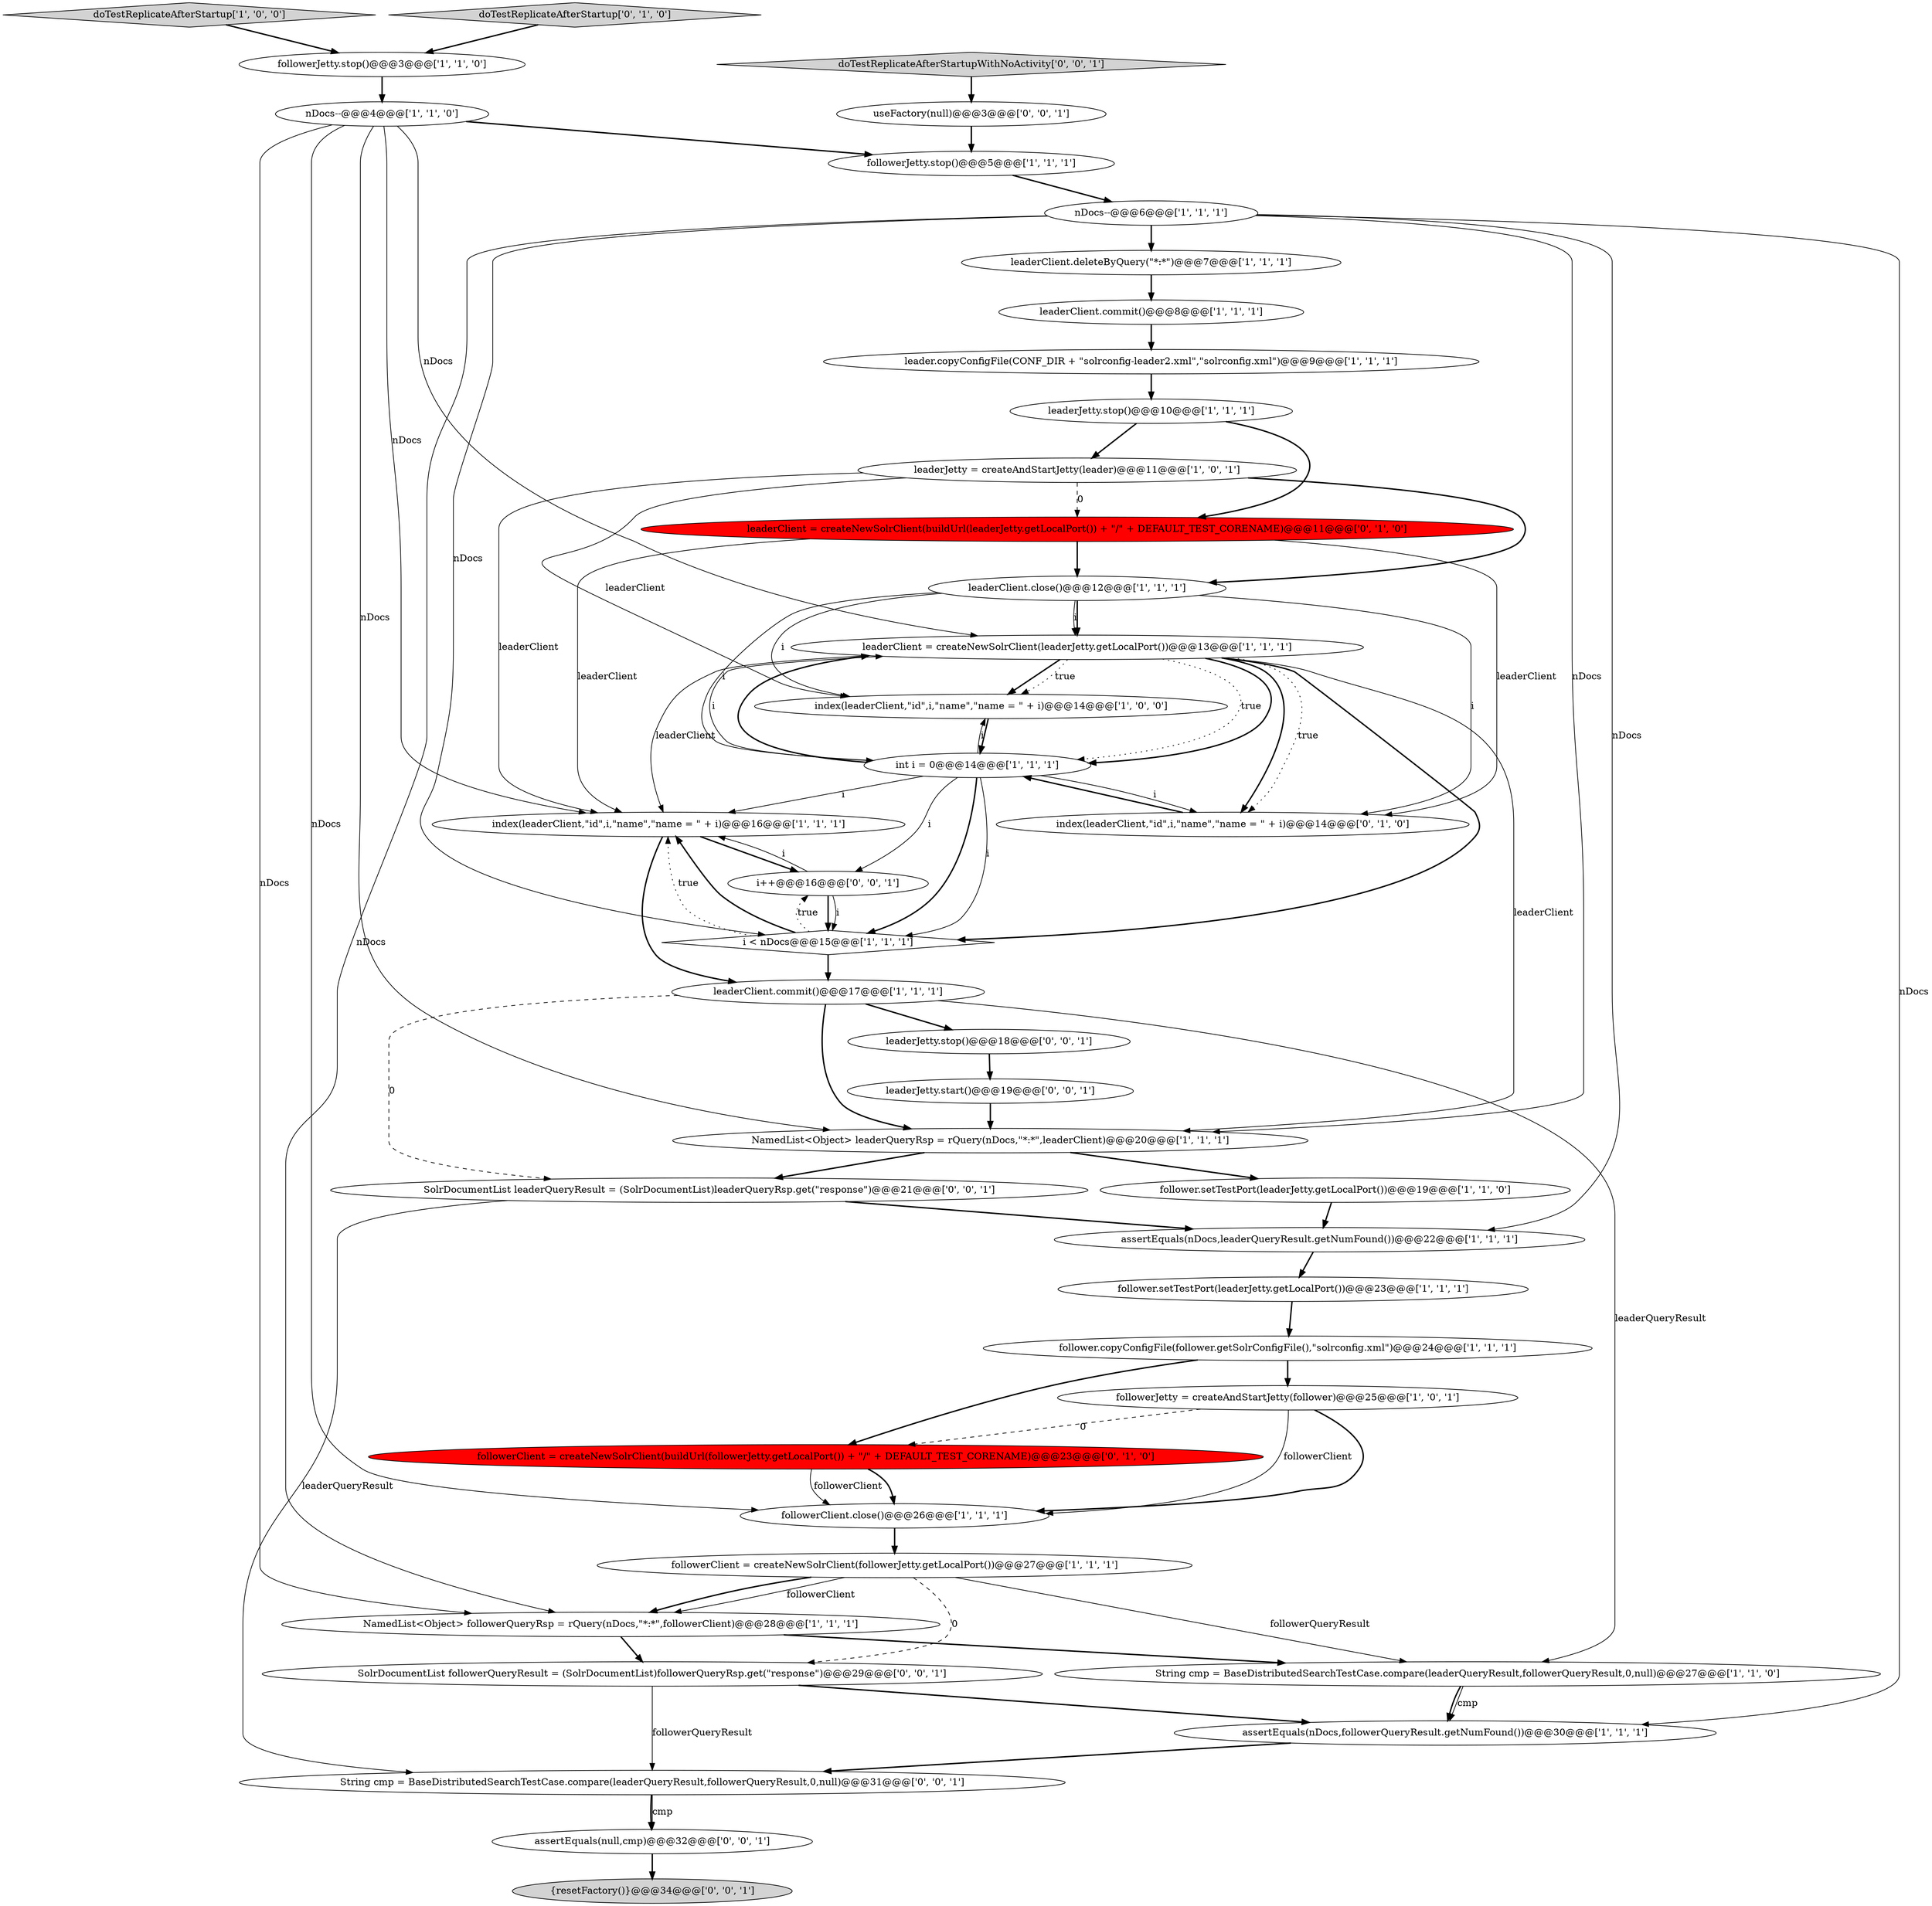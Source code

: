 digraph {
22 [style = filled, label = "leaderClient.close()@@@12@@@['1', '1', '1']", fillcolor = white, shape = ellipse image = "AAA0AAABBB1BBB"];
25 [style = filled, label = "followerClient.close()@@@26@@@['1', '1', '1']", fillcolor = white, shape = ellipse image = "AAA0AAABBB1BBB"];
19 [style = filled, label = "leaderClient.commit()@@@8@@@['1', '1', '1']", fillcolor = white, shape = ellipse image = "AAA0AAABBB1BBB"];
37 [style = filled, label = "{resetFactory()}@@@34@@@['0', '0', '1']", fillcolor = lightgray, shape = ellipse image = "AAA0AAABBB3BBB"];
18 [style = filled, label = "leader.copyConfigFile(CONF_DIR + \"solrconfig-leader2.xml\",\"solrconfig.xml\")@@@9@@@['1', '1', '1']", fillcolor = white, shape = ellipse image = "AAA0AAABBB1BBB"];
34 [style = filled, label = "leaderJetty.stop()@@@18@@@['0', '0', '1']", fillcolor = white, shape = ellipse image = "AAA0AAABBB3BBB"];
13 [style = filled, label = "nDocs--@@@6@@@['1', '1', '1']", fillcolor = white, shape = ellipse image = "AAA0AAABBB1BBB"];
14 [style = filled, label = "followerClient = createNewSolrClient(followerJetty.getLocalPort())@@@27@@@['1', '1', '1']", fillcolor = white, shape = ellipse image = "AAA0AAABBB1BBB"];
24 [style = filled, label = "leaderClient = createNewSolrClient(leaderJetty.getLocalPort())@@@13@@@['1', '1', '1']", fillcolor = white, shape = ellipse image = "AAA0AAABBB1BBB"];
20 [style = filled, label = "leaderJetty.stop()@@@10@@@['1', '1', '1']", fillcolor = white, shape = ellipse image = "AAA0AAABBB1BBB"];
4 [style = filled, label = "doTestReplicateAfterStartup['1', '0', '0']", fillcolor = lightgray, shape = diamond image = "AAA0AAABBB1BBB"];
39 [style = filled, label = "assertEquals(null,cmp)@@@32@@@['0', '0', '1']", fillcolor = white, shape = ellipse image = "AAA0AAABBB3BBB"];
2 [style = filled, label = "index(leaderClient,\"id\",i,\"name\",\"name = \" + i)@@@16@@@['1', '1', '1']", fillcolor = white, shape = ellipse image = "AAA0AAABBB1BBB"];
10 [style = filled, label = "leaderJetty = createAndStartJetty(leader)@@@11@@@['1', '0', '1']", fillcolor = white, shape = ellipse image = "AAA0AAABBB1BBB"];
23 [style = filled, label = "leaderClient.deleteByQuery(\"*:*\")@@@7@@@['1', '1', '1']", fillcolor = white, shape = ellipse image = "AAA0AAABBB1BBB"];
8 [style = filled, label = "assertEquals(nDocs,followerQueryResult.getNumFound())@@@30@@@['1', '1', '1']", fillcolor = white, shape = ellipse image = "AAA0AAABBB1BBB"];
27 [style = filled, label = "follower.setTestPort(leaderJetty.getLocalPort())@@@23@@@['1', '1', '1']", fillcolor = white, shape = ellipse image = "AAA0AAABBB1BBB"];
12 [style = filled, label = "String cmp = BaseDistributedSearchTestCase.compare(leaderQueryResult,followerQueryResult,0,null)@@@27@@@['1', '1', '0']", fillcolor = white, shape = ellipse image = "AAA0AAABBB1BBB"];
31 [style = filled, label = "doTestReplicateAfterStartup['0', '1', '0']", fillcolor = lightgray, shape = diamond image = "AAA0AAABBB2BBB"];
5 [style = filled, label = "follower.copyConfigFile(follower.getSolrConfigFile(),\"solrconfig.xml\")@@@24@@@['1', '1', '1']", fillcolor = white, shape = ellipse image = "AAA0AAABBB1BBB"];
28 [style = filled, label = "leaderClient = createNewSolrClient(buildUrl(leaderJetty.getLocalPort()) + \"/\" + DEFAULT_TEST_CORENAME)@@@11@@@['0', '1', '0']", fillcolor = red, shape = ellipse image = "AAA1AAABBB2BBB"];
33 [style = filled, label = "doTestReplicateAfterStartupWithNoActivity['0', '0', '1']", fillcolor = lightgray, shape = diamond image = "AAA0AAABBB3BBB"];
9 [style = filled, label = "followerJetty.stop()@@@3@@@['1', '1', '0']", fillcolor = white, shape = ellipse image = "AAA0AAABBB1BBB"];
11 [style = filled, label = "follower.setTestPort(leaderJetty.getLocalPort())@@@19@@@['1', '1', '0']", fillcolor = white, shape = ellipse image = "AAA0AAABBB1BBB"];
16 [style = filled, label = "NamedList<Object> leaderQueryRsp = rQuery(nDocs,\"*:*\",leaderClient)@@@20@@@['1', '1', '1']", fillcolor = white, shape = ellipse image = "AAA0AAABBB1BBB"];
32 [style = filled, label = "SolrDocumentList followerQueryResult = (SolrDocumentList)followerQueryRsp.get(\"response\")@@@29@@@['0', '0', '1']", fillcolor = white, shape = ellipse image = "AAA0AAABBB3BBB"];
21 [style = filled, label = "index(leaderClient,\"id\",i,\"name\",\"name = \" + i)@@@14@@@['1', '0', '0']", fillcolor = white, shape = ellipse image = "AAA0AAABBB1BBB"];
7 [style = filled, label = "followerJetty.stop()@@@5@@@['1', '1', '1']", fillcolor = white, shape = ellipse image = "AAA0AAABBB1BBB"];
30 [style = filled, label = "index(leaderClient,\"id\",i,\"name\",\"name = \" + i)@@@14@@@['0', '1', '0']", fillcolor = white, shape = ellipse image = "AAA0AAABBB2BBB"];
40 [style = filled, label = "leaderJetty.start()@@@19@@@['0', '0', '1']", fillcolor = white, shape = ellipse image = "AAA0AAABBB3BBB"];
29 [style = filled, label = "followerClient = createNewSolrClient(buildUrl(followerJetty.getLocalPort()) + \"/\" + DEFAULT_TEST_CORENAME)@@@23@@@['0', '1', '0']", fillcolor = red, shape = ellipse image = "AAA1AAABBB2BBB"];
6 [style = filled, label = "NamedList<Object> followerQueryRsp = rQuery(nDocs,\"*:*\",followerClient)@@@28@@@['1', '1', '1']", fillcolor = white, shape = ellipse image = "AAA0AAABBB1BBB"];
35 [style = filled, label = "i++@@@16@@@['0', '0', '1']", fillcolor = white, shape = ellipse image = "AAA0AAABBB3BBB"];
17 [style = filled, label = "leaderClient.commit()@@@17@@@['1', '1', '1']", fillcolor = white, shape = ellipse image = "AAA0AAABBB1BBB"];
38 [style = filled, label = "String cmp = BaseDistributedSearchTestCase.compare(leaderQueryResult,followerQueryResult,0,null)@@@31@@@['0', '0', '1']", fillcolor = white, shape = ellipse image = "AAA0AAABBB3BBB"];
15 [style = filled, label = "i < nDocs@@@15@@@['1', '1', '1']", fillcolor = white, shape = diamond image = "AAA0AAABBB1BBB"];
41 [style = filled, label = "useFactory(null)@@@3@@@['0', '0', '1']", fillcolor = white, shape = ellipse image = "AAA0AAABBB3BBB"];
36 [style = filled, label = "SolrDocumentList leaderQueryResult = (SolrDocumentList)leaderQueryRsp.get(\"response\")@@@21@@@['0', '0', '1']", fillcolor = white, shape = ellipse image = "AAA0AAABBB3BBB"];
0 [style = filled, label = "assertEquals(nDocs,leaderQueryResult.getNumFound())@@@22@@@['1', '1', '1']", fillcolor = white, shape = ellipse image = "AAA0AAABBB1BBB"];
26 [style = filled, label = "int i = 0@@@14@@@['1', '1', '1']", fillcolor = white, shape = ellipse image = "AAA0AAABBB1BBB"];
3 [style = filled, label = "nDocs--@@@4@@@['1', '1', '0']", fillcolor = white, shape = ellipse image = "AAA0AAABBB1BBB"];
1 [style = filled, label = "followerJetty = createAndStartJetty(follower)@@@25@@@['1', '0', '1']", fillcolor = white, shape = ellipse image = "AAA0AAABBB1BBB"];
2->35 [style = bold, label=""];
35->2 [style = solid, label="i"];
28->30 [style = solid, label="leaderClient"];
14->6 [style = solid, label="followerClient"];
31->9 [style = bold, label=""];
10->28 [style = dashed, label="0"];
25->14 [style = bold, label=""];
38->39 [style = bold, label=""];
26->15 [style = solid, label="i"];
24->30 [style = bold, label=""];
22->30 [style = solid, label="i"];
10->21 [style = solid, label="leaderClient"];
21->26 [style = bold, label=""];
15->17 [style = bold, label=""];
36->0 [style = bold, label=""];
40->16 [style = bold, label=""];
24->21 [style = bold, label=""];
3->6 [style = solid, label="nDocs"];
26->15 [style = bold, label=""];
13->0 [style = solid, label="nDocs"];
27->5 [style = bold, label=""];
22->21 [style = solid, label="i"];
17->36 [style = dashed, label="0"];
24->21 [style = dotted, label="true"];
17->16 [style = bold, label=""];
24->2 [style = solid, label="leaderClient"];
6->32 [style = bold, label=""];
5->29 [style = bold, label=""];
26->24 [style = solid, label="i"];
19->18 [style = bold, label=""];
15->2 [style = dotted, label="true"];
30->26 [style = bold, label=""];
33->41 [style = bold, label=""];
12->8 [style = solid, label="cmp"];
15->35 [style = dotted, label="true"];
3->24 [style = solid, label="nDocs"];
26->24 [style = bold, label=""];
8->38 [style = bold, label=""];
26->21 [style = solid, label="i"];
13->6 [style = solid, label="nDocs"];
5->1 [style = bold, label=""];
18->20 [style = bold, label=""];
17->34 [style = bold, label=""];
38->39 [style = solid, label="cmp"];
3->7 [style = bold, label=""];
24->26 [style = dotted, label="true"];
36->38 [style = solid, label="leaderQueryResult"];
3->2 [style = solid, label="nDocs"];
14->6 [style = bold, label=""];
2->17 [style = bold, label=""];
39->37 [style = bold, label=""];
4->9 [style = bold, label=""];
16->36 [style = bold, label=""];
34->40 [style = bold, label=""];
35->15 [style = bold, label=""];
24->30 [style = dotted, label="true"];
3->25 [style = solid, label="nDocs"];
26->2 [style = solid, label="i"];
24->26 [style = bold, label=""];
32->8 [style = bold, label=""];
14->32 [style = dashed, label="0"];
10->2 [style = solid, label="leaderClient"];
12->8 [style = bold, label=""];
23->19 [style = bold, label=""];
14->12 [style = solid, label="followerQueryResult"];
26->35 [style = solid, label="i"];
9->3 [style = bold, label=""];
28->2 [style = solid, label="leaderClient"];
17->12 [style = solid, label="leaderQueryResult"];
13->8 [style = solid, label="nDocs"];
13->16 [style = solid, label="nDocs"];
1->25 [style = bold, label=""];
1->25 [style = solid, label="followerClient"];
22->24 [style = solid, label="i"];
28->22 [style = bold, label=""];
24->15 [style = bold, label=""];
6->12 [style = bold, label=""];
7->13 [style = bold, label=""];
10->22 [style = bold, label=""];
15->2 [style = bold, label=""];
16->11 [style = bold, label=""];
41->7 [style = bold, label=""];
0->27 [style = bold, label=""];
20->28 [style = bold, label=""];
1->29 [style = dashed, label="0"];
29->25 [style = bold, label=""];
35->15 [style = solid, label="i"];
3->16 [style = solid, label="nDocs"];
20->10 [style = bold, label=""];
22->26 [style = solid, label="i"];
11->0 [style = bold, label=""];
13->23 [style = bold, label=""];
29->25 [style = solid, label="followerClient"];
24->16 [style = solid, label="leaderClient"];
26->30 [style = solid, label="i"];
22->24 [style = bold, label=""];
32->38 [style = solid, label="followerQueryResult"];
13->15 [style = solid, label="nDocs"];
}

